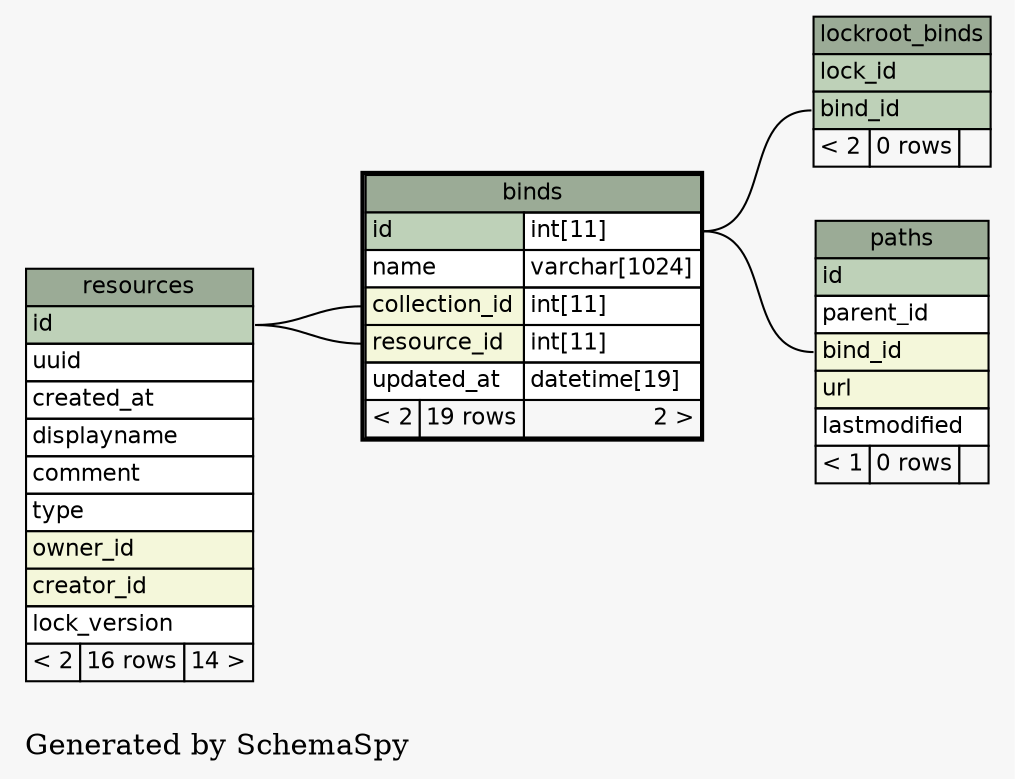// dot 2.12 on Linux 2.6.22-1-amd64
digraph "oneDegreeRelationshipsGraph" {
  graph [
    rankdir="RL"
    bgcolor="#f7f7f7"
    label="\nGenerated by SchemaSpy"
    labeljust="l"
  ];
  node [
    fontname="Helvetica"
    fontsize="11"
    shape="plaintext"
  ];
  edge [
    arrowsize="0.8"
  ];
  "binds":"collection_id":w -> "resources":"id":e [arrowtail=crowtee arrowhead=none];
  "binds":"resource_id":w -> "resources":"id":e [arrowtail=crowtee arrowhead=none];
  "lockroot_binds":"bind_id":w -> "binds":"id.type":e [arrowtail=crowtee arrowhead=none];
  "paths":"bind_id":w -> "binds":"id.type":e [arrowtail=crowodot arrowhead=none];
  "binds" [
    label=<
    <TABLE BORDER="2" CELLBORDER="1" CELLSPACING="0" BGCOLOR="#ffffff">
      <TR><TD PORT="binds.heading" COLSPAN="3" BGCOLOR="#9bab96" ALIGN="CENTER">binds</TD></TR>
      <TR><TD PORT="id" COLSPAN="2" BGCOLOR="#bed1b8" ALIGN="LEFT">id</TD><TD PORT="id.type" ALIGN="LEFT">int[11]</TD></TR>
      <TR><TD PORT="name" COLSPAN="2" ALIGN="LEFT">name</TD><TD PORT="name.type" ALIGN="LEFT">varchar[1024]</TD></TR>
      <TR><TD PORT="collection_id" COLSPAN="2" BGCOLOR="#f4f7da" ALIGN="LEFT">collection_id</TD><TD PORT="collection_id.type" ALIGN="LEFT">int[11]</TD></TR>
      <TR><TD PORT="resource_id" COLSPAN="2" BGCOLOR="#f4f7da" ALIGN="LEFT">resource_id</TD><TD PORT="resource_id.type" ALIGN="LEFT">int[11]</TD></TR>
      <TR><TD PORT="updated_at" COLSPAN="2" ALIGN="LEFT">updated_at</TD><TD PORT="updated_at.type" ALIGN="LEFT">datetime[19]</TD></TR>
      <TR><TD ALIGN="LEFT" BGCOLOR="#f7f7f7">&lt; 2</TD><TD ALIGN="RIGHT" BGCOLOR="#f7f7f7">19 rows</TD><TD ALIGN="RIGHT" BGCOLOR="#f7f7f7">2 &gt;</TD></TR>
    </TABLE>>
    URL="binds.html#"
    tooltip="binds"
  ];
  "lockroot_binds" [
    label=<
    <TABLE BORDER="0" CELLBORDER="1" CELLSPACING="0" BGCOLOR="#ffffff">
      <TR><TD PORT="lockroot_binds.heading" COLSPAN="3" BGCOLOR="#9bab96" ALIGN="CENTER">lockroot_binds</TD></TR>
      <TR><TD PORT="lock_id" COLSPAN="3" BGCOLOR="#bed1b8" ALIGN="LEFT">lock_id</TD></TR>
      <TR><TD PORT="bind_id" COLSPAN="3" BGCOLOR="#bed1b8" ALIGN="LEFT">bind_id</TD></TR>
      <TR><TD ALIGN="LEFT" BGCOLOR="#f7f7f7">&lt; 2</TD><TD ALIGN="RIGHT" BGCOLOR="#f7f7f7">0 rows</TD><TD ALIGN="RIGHT" BGCOLOR="#f7f7f7">  </TD></TR>
    </TABLE>>
    URL="lockroot_binds.html#graph"
    tooltip="lockroot_binds"
  ];
  "paths" [
    label=<
    <TABLE BORDER="0" CELLBORDER="1" CELLSPACING="0" BGCOLOR="#ffffff">
      <TR><TD PORT="paths.heading" COLSPAN="3" BGCOLOR="#9bab96" ALIGN="CENTER">paths</TD></TR>
      <TR><TD PORT="id" COLSPAN="3" BGCOLOR="#bed1b8" ALIGN="LEFT">id</TD></TR>
      <TR><TD PORT="parent_id" COLSPAN="3" ALIGN="LEFT">parent_id</TD></TR>
      <TR><TD PORT="bind_id" COLSPAN="3" BGCOLOR="#f4f7da" ALIGN="LEFT">bind_id</TD></TR>
      <TR><TD PORT="url" COLSPAN="3" BGCOLOR="#f4f7da" ALIGN="LEFT">url</TD></TR>
      <TR><TD PORT="lastmodified" COLSPAN="3" ALIGN="LEFT">lastmodified</TD></TR>
      <TR><TD ALIGN="LEFT" BGCOLOR="#f7f7f7">&lt; 1</TD><TD ALIGN="RIGHT" BGCOLOR="#f7f7f7">0 rows</TD><TD ALIGN="RIGHT" BGCOLOR="#f7f7f7">  </TD></TR>
    </TABLE>>
    URL="paths.html#graph"
    tooltip="paths"
  ];
  "resources" [
    label=<
    <TABLE BORDER="0" CELLBORDER="1" CELLSPACING="0" BGCOLOR="#ffffff">
      <TR><TD PORT="resources.heading" COLSPAN="3" BGCOLOR="#9bab96" ALIGN="CENTER">resources</TD></TR>
      <TR><TD PORT="id" COLSPAN="3" BGCOLOR="#bed1b8" ALIGN="LEFT">id</TD></TR>
      <TR><TD PORT="uuid" COLSPAN="3" ALIGN="LEFT">uuid</TD></TR>
      <TR><TD PORT="created_at" COLSPAN="3" ALIGN="LEFT">created_at</TD></TR>
      <TR><TD PORT="displayname" COLSPAN="3" ALIGN="LEFT">displayname</TD></TR>
      <TR><TD PORT="comment" COLSPAN="3" ALIGN="LEFT">comment</TD></TR>
      <TR><TD PORT="type" COLSPAN="3" ALIGN="LEFT">type</TD></TR>
      <TR><TD PORT="owner_id" COLSPAN="3" BGCOLOR="#f4f7da" ALIGN="LEFT">owner_id</TD></TR>
      <TR><TD PORT="creator_id" COLSPAN="3" BGCOLOR="#f4f7da" ALIGN="LEFT">creator_id</TD></TR>
      <TR><TD PORT="lock_version" COLSPAN="3" ALIGN="LEFT">lock_version</TD></TR>
      <TR><TD ALIGN="LEFT" BGCOLOR="#f7f7f7">&lt; 2</TD><TD ALIGN="RIGHT" BGCOLOR="#f7f7f7">16 rows</TD><TD ALIGN="RIGHT" BGCOLOR="#f7f7f7">14 &gt;</TD></TR>
    </TABLE>>
    URL="resources.html#graph"
    tooltip="resources"
  ];
}
